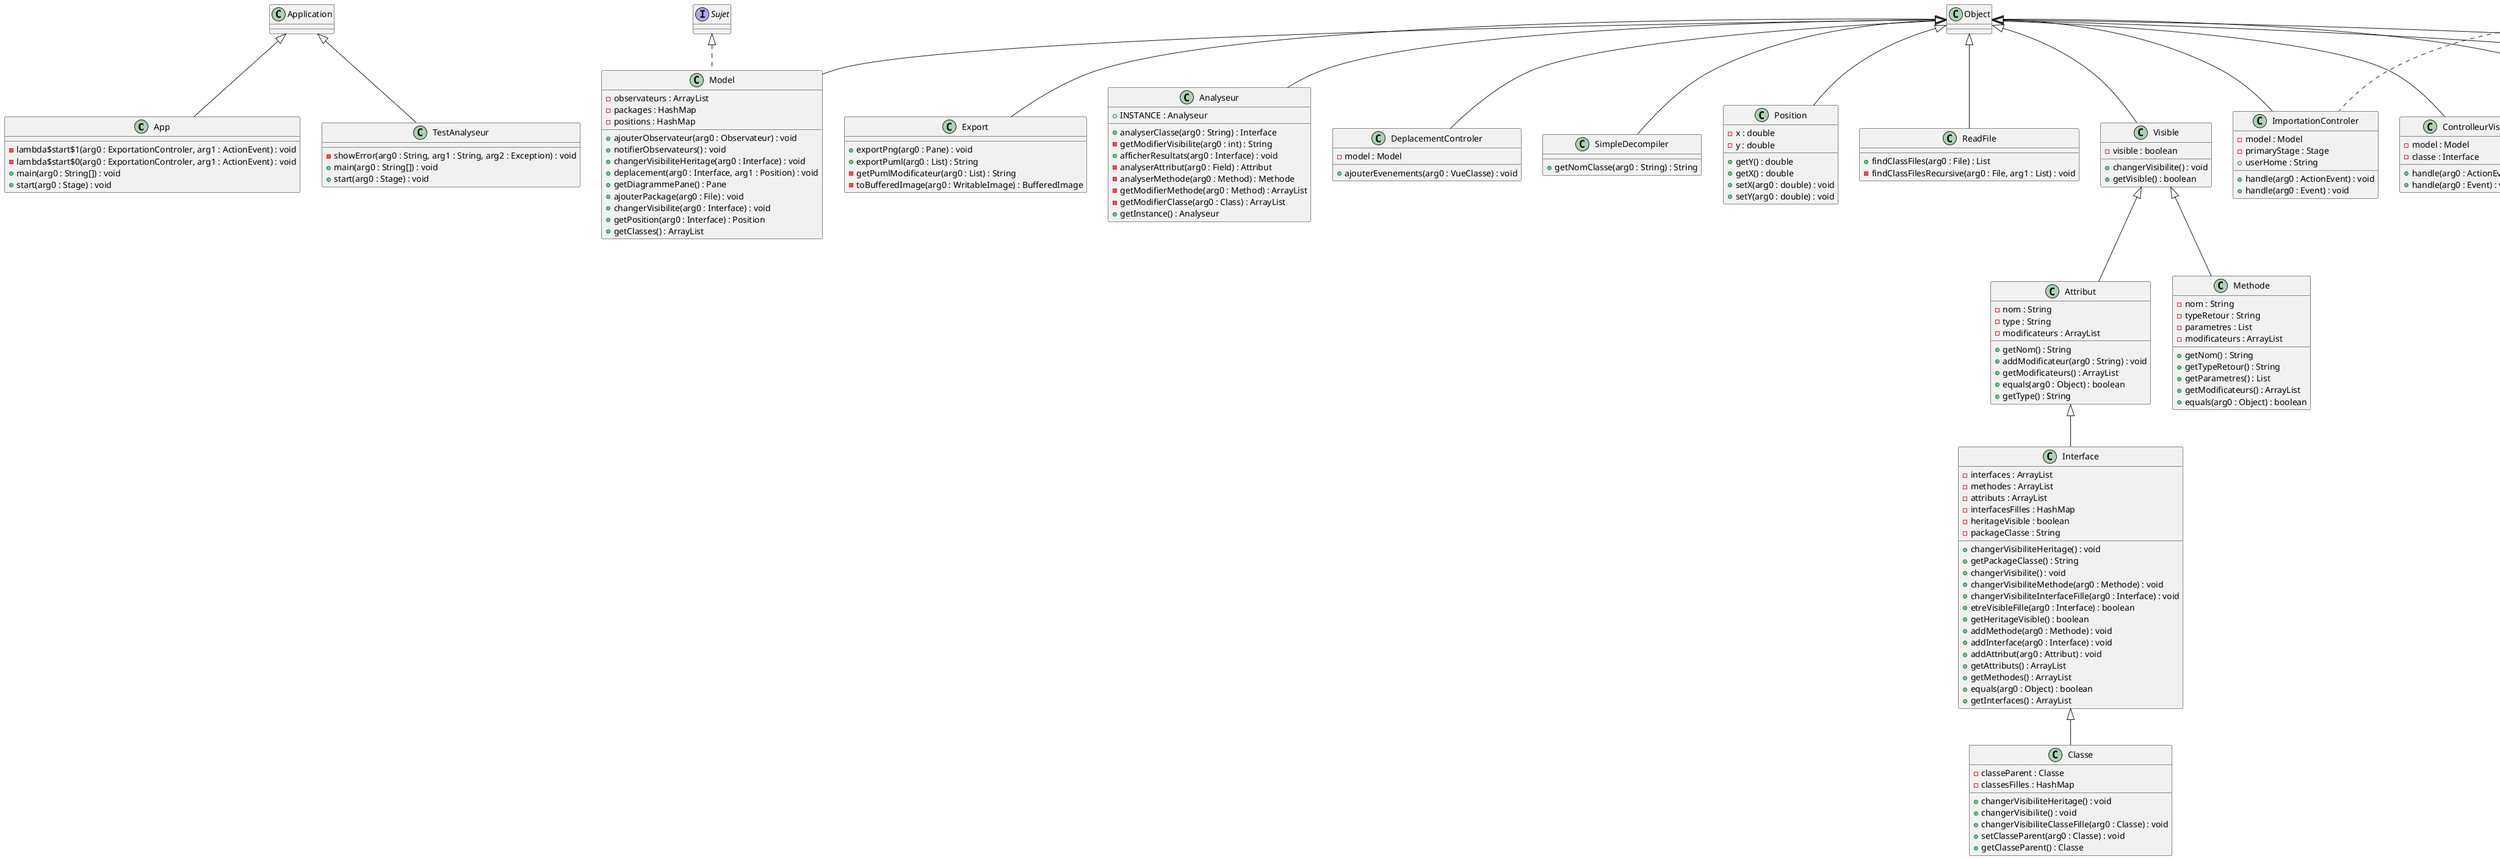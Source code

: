 @startuml
class App {
    - lambda$start$1(arg0 : ExportationControler, arg1 : ActionEvent) : void
    - lambda$start$0(arg0 : ExportationControler, arg1 : ActionEvent) : void
    + main(arg0 : String[]) : void
    + start(arg0 : Stage) : void
}
Application <|-- App
class TestAnalyseur {
    - showError(arg0 : String, arg1 : String, arg2 : Exception) : void
    + main(arg0 : String[]) : void
    + start(arg0 : Stage) : void
}
Application <|-- TestAnalyseur
class Model {
    - observateurs : ArrayList
    - packages : HashMap
    - positions : HashMap
    + ajouterObservateur(arg0 : Observateur) : void
    + notifierObservateurs() : void
    + changerVisibiliteHeritage(arg0 : Interface) : void
    + deplacement(arg0 : Interface, arg1 : Position) : void
    + getDiagrammePane() : Pane
    + ajouterPackage(arg0 : File) : void
    + changerVisibilite(arg0 : Interface) : void
    + getPosition(arg0 : Interface) : Position
    + getClasses() : ArrayList
}
Object <|-- Model
interface Sujet {
}
Sujet <|.. Model
class Position {
    - x : double
    - y : double
    + getY() : double
    + getX() : double
    + setX(arg0 : double) : void
    + setY(arg0 : double) : void
}
Object <|-- Position
class ReadFile {
    + findClassFiles(arg0 : File) : List
    - findClassFilesRecursive(arg0 : File, arg1 : List) : void
}
Object <|-- ReadFile
class Attribut {
    - nom : String
    - type : String
    - modificateurs : ArrayList
    + getNom() : String
    + addModificateur(arg0 : String) : void
    + getModificateurs() : ArrayList
    + equals(arg0 : Object) : boolean
    + getType() : String
}
Visible <|-- Attribut
class Classe {
    - classeParent : Classe
    - classesFilles : HashMap
    + changerVisibiliteHeritage() : void
    + changerVisibilite() : void
    + changerVisibiliteClasseFille(arg0 : Classe) : void
    + setClasseParent(arg0 : Classe) : void
    + getClasseParent() : Classe
}
Interface <|-- Classe
class Export {
    + exportPng(arg0 : Pane) : void
    + exportPuml(arg0 : List) : String
    - getPumlModificateur(arg0 : List) : String
    - toBufferedImage(arg0 : WritableImage) : BufferedImage
}
Object <|-- Export
class Interface {
    - interfaces : ArrayList
    - methodes : ArrayList
    - attributs : ArrayList
    - interfacesFilles : HashMap
    - heritageVisible : boolean
    - packageClasse : String
    + changerVisibiliteHeritage() : void
    + getPackageClasse() : String
    + changerVisibilite() : void
    + changerVisibiliteMethode(arg0 : Methode) : void
    + changerVisibiliteInterfaceFille(arg0 : Interface) : void
    + etreVisibleFille(arg0 : Interface) : boolean
    + getHeritageVisible() : boolean
    + addMethode(arg0 : Methode) : void
    + addInterface(arg0 : Interface) : void
    + addAttribut(arg0 : Attribut) : void
    + getAttributs() : ArrayList
    + getMethodes() : ArrayList
    + equals(arg0 : Object) : boolean
    + getInterfaces() : ArrayList
}
Attribut <|-- Interface
class Methode {
    - nom : String
    - typeRetour : String
    - parametres : List
    - modificateurs : ArrayList
    + getNom() : String
    + getTypeRetour() : String
    + getParametres() : List
    + getModificateurs() : ArrayList
    + equals(arg0 : Object) : boolean
}
Visible <|-- Methode
class Visible {
    - visible : boolean
    + changerVisibilite() : void
    + getVisible() : boolean
}
Object <|-- Visible
class Analyseur {
    + INSTANCE : Analyseur
    + analyserClasse(arg0 : String) : Interface
    - getModifierVisibilite(arg0 : int) : String
    + afficherResultats(arg0 : Interface) : void
    - analyserAttribut(arg0 : Field) : Attribut
    - analyserMethode(arg0 : Method) : Methode
    - getModifierMethode(arg0 : Method) : ArrayList
    - getModifierClasse(arg0 : Class) : ArrayList
    + getInstance() : Analyseur
}
Object <|-- Analyseur
class VueClasse {
    - classe : Interface
    - getModificateur(arg0 : ArrayList, arg1 : Label) : DecorateurLabel
    - getModificateurClasse(arg0 : ArrayList, arg1 : Label) : DecorateurLabel
    + getClasse() : Interface
}
StackPane <|-- VueClasse
class VuePrincipale {
    - vues : HashMap
    + actualiser(arg0 : Sujet) : void
}
StackPane <|-- VuePrincipale
interface Observateur {
}
Observateur <|.. VuePrincipale
class ControlleurAfficherClasses {
    - model : Model
    - stage : Stage
    + actualiser(arg0 : Sujet) : void
    + creerScene() : Scene
    + handle(arg0 : ActionEvent) : void
    + handle(arg0 : Event) : void
}
Object <|-- ControlleurAfficherClasses
interface EventHandler {
}
EventHandler <|.. ControlleurAfficherClasses
interface Observateur {
}
Observateur <|.. ControlleurAfficherClasses
class ControlleurVisibilite {
    - model : Model
    - classe : Interface
    + handle(arg0 : ActionEvent) : void
    + handle(arg0 : Event) : void
}
Object <|-- ControlleurVisibilite
interface EventHandler {
}
EventHandler <|.. ControlleurVisibilite
class ControlleurVisibiliteHeritage {
    - model : Model
    - classe : Interface
    + handle(arg0 : ActionEvent) : void
    + handle(arg0 : Event) : void
}
Object <|-- ControlleurVisibiliteHeritage
interface EventHandler {
}
EventHandler <|.. ControlleurVisibiliteHeritage
class DeplacementControler {
    - model : Model
    + ajouterEvenements(arg0 : VueClasse) : void
}
Object <|-- DeplacementControler
class ExportationControler {
    + model : Model
    - exportType : String
    + setExportType(arg0 : String) : void
    + handle(arg0 : Event) : void
    + handle(arg0 : ActionEvent) : void
}
Object <|-- ExportationControler
interface EventHandler {
}
EventHandler <|.. ExportationControler
class ImportationControler {
    - model : Model
    - primaryStage : Stage
    + userHome : String
    + handle(arg0 : ActionEvent) : void
    + handle(arg0 : Event) : void
}
Object <|-- ImportationControler
interface EventHandler {
}
EventHandler <|.. ImportationControler
class AbstractDecorateur {
}
DecorateurLabel <|-- AbstractDecorateur
class DecorateurLabel {
    + getLabelWidth() : double
    + getLabelHeight() : double
}
Label <|-- DecorateurLabel
class InterfaceDecorateur {
}
DecorateurLabel <|-- InterfaceDecorateur
class ItaliqueDecorateur {
}
DecorateurLabel <|-- ItaliqueDecorateur
class PrivateDecorateur {
}
DecorateurLabel <|-- PrivateDecorateur
class ProtectedDecorateur {
}
DecorateurLabel <|-- ProtectedDecorateur
class PublicDecorateur {
}
DecorateurLabel <|-- PublicDecorateur
class SoulignementDecorateur {
}
DecorateurLabel <|-- SoulignementDecorateur
class LoaderExterne {
    + loader : LoaderExterne
    + loadClassFromFile(arg0 : String) : Class
    - readFileAsBytes(arg0 : File) : byte[]
    + getInstance() : LoaderExterne
}
ClassLoader <|-- LoaderExterne
class SimpleDecompiler {
    + getNomClasse(arg0 : String) : String
}
Object <|-- SimpleDecompiler
@enduml
